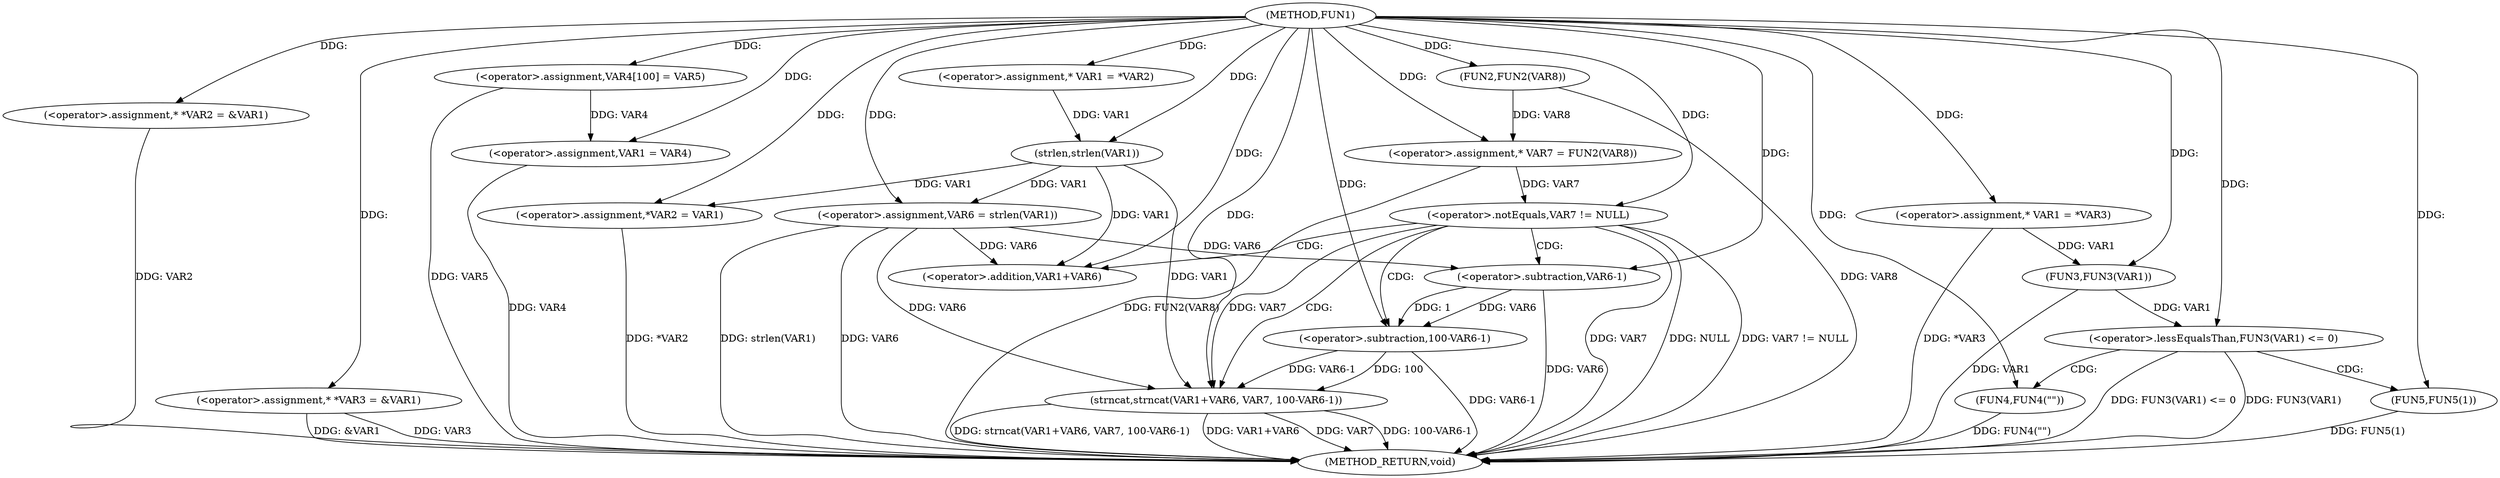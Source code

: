 digraph FUN1 {  
"1000100" [label = "(METHOD,FUN1)" ]
"1000172" [label = "(METHOD_RETURN,void)" ]
"1000104" [label = "(<operator>.assignment,* *VAR2 = &VAR1)" ]
"1000109" [label = "(<operator>.assignment,* *VAR3 = &VAR1)" ]
"1000114" [label = "(<operator>.assignment,VAR4[100] = VAR5)" ]
"1000117" [label = "(<operator>.assignment,VAR1 = VAR4)" ]
"1000122" [label = "(<operator>.assignment,* VAR1 = *VAR2)" ]
"1000128" [label = "(<operator>.assignment,VAR6 = strlen(VAR1))" ]
"1000130" [label = "(strlen,strlen(VAR1))" ]
"1000133" [label = "(<operator>.assignment,* VAR7 = FUN2(VAR8))" ]
"1000135" [label = "(FUN2,FUN2(VAR8))" ]
"1000138" [label = "(<operator>.notEquals,VAR7 != NULL)" ]
"1000142" [label = "(strncat,strncat(VAR1+VAR6, VAR7, 100-VAR6-1))" ]
"1000143" [label = "(<operator>.addition,VAR1+VAR6)" ]
"1000147" [label = "(<operator>.subtraction,100-VAR6-1)" ]
"1000149" [label = "(<operator>.subtraction,VAR6-1)" ]
"1000152" [label = "(<operator>.assignment,*VAR2 = VAR1)" ]
"1000158" [label = "(<operator>.assignment,* VAR1 = *VAR3)" ]
"1000163" [label = "(<operator>.lessEqualsThan,FUN3(VAR1) <= 0)" ]
"1000164" [label = "(FUN3,FUN3(VAR1))" ]
"1000168" [label = "(FUN4,FUN4(\"\"))" ]
"1000170" [label = "(FUN5,FUN5(1))" ]
  "1000142" -> "1000172"  [ label = "DDG: strncat(VAR1+VAR6, VAR7, 100-VAR6-1)"] 
  "1000104" -> "1000172"  [ label = "DDG: VAR2"] 
  "1000138" -> "1000172"  [ label = "DDG: VAR7"] 
  "1000147" -> "1000172"  [ label = "DDG: VAR6-1"] 
  "1000152" -> "1000172"  [ label = "DDG: *VAR2"] 
  "1000117" -> "1000172"  [ label = "DDG: VAR4"] 
  "1000164" -> "1000172"  [ label = "DDG: VAR1"] 
  "1000168" -> "1000172"  [ label = "DDG: FUN4(\"\")"] 
  "1000128" -> "1000172"  [ label = "DDG: strlen(VAR1)"] 
  "1000163" -> "1000172"  [ label = "DDG: FUN3(VAR1)"] 
  "1000158" -> "1000172"  [ label = "DDG: *VAR3"] 
  "1000138" -> "1000172"  [ label = "DDG: NULL"] 
  "1000128" -> "1000172"  [ label = "DDG: VAR6"] 
  "1000133" -> "1000172"  [ label = "DDG: FUN2(VAR8)"] 
  "1000109" -> "1000172"  [ label = "DDG: VAR3"] 
  "1000142" -> "1000172"  [ label = "DDG: VAR1+VAR6"] 
  "1000135" -> "1000172"  [ label = "DDG: VAR8"] 
  "1000170" -> "1000172"  [ label = "DDG: FUN5(1)"] 
  "1000149" -> "1000172"  [ label = "DDG: VAR6"] 
  "1000138" -> "1000172"  [ label = "DDG: VAR7 != NULL"] 
  "1000163" -> "1000172"  [ label = "DDG: FUN3(VAR1) <= 0"] 
  "1000142" -> "1000172"  [ label = "DDG: VAR7"] 
  "1000142" -> "1000172"  [ label = "DDG: 100-VAR6-1"] 
  "1000109" -> "1000172"  [ label = "DDG: &VAR1"] 
  "1000114" -> "1000172"  [ label = "DDG: VAR5"] 
  "1000100" -> "1000104"  [ label = "DDG: "] 
  "1000100" -> "1000109"  [ label = "DDG: "] 
  "1000100" -> "1000114"  [ label = "DDG: "] 
  "1000114" -> "1000117"  [ label = "DDG: VAR4"] 
  "1000100" -> "1000117"  [ label = "DDG: "] 
  "1000100" -> "1000122"  [ label = "DDG: "] 
  "1000130" -> "1000128"  [ label = "DDG: VAR1"] 
  "1000100" -> "1000128"  [ label = "DDG: "] 
  "1000122" -> "1000130"  [ label = "DDG: VAR1"] 
  "1000100" -> "1000130"  [ label = "DDG: "] 
  "1000135" -> "1000133"  [ label = "DDG: VAR8"] 
  "1000100" -> "1000133"  [ label = "DDG: "] 
  "1000100" -> "1000135"  [ label = "DDG: "] 
  "1000133" -> "1000138"  [ label = "DDG: VAR7"] 
  "1000100" -> "1000138"  [ label = "DDG: "] 
  "1000130" -> "1000142"  [ label = "DDG: VAR1"] 
  "1000100" -> "1000142"  [ label = "DDG: "] 
  "1000128" -> "1000142"  [ label = "DDG: VAR6"] 
  "1000130" -> "1000143"  [ label = "DDG: VAR1"] 
  "1000100" -> "1000143"  [ label = "DDG: "] 
  "1000128" -> "1000143"  [ label = "DDG: VAR6"] 
  "1000138" -> "1000142"  [ label = "DDG: VAR7"] 
  "1000147" -> "1000142"  [ label = "DDG: 100"] 
  "1000147" -> "1000142"  [ label = "DDG: VAR6-1"] 
  "1000100" -> "1000147"  [ label = "DDG: "] 
  "1000149" -> "1000147"  [ label = "DDG: VAR6"] 
  "1000149" -> "1000147"  [ label = "DDG: 1"] 
  "1000100" -> "1000149"  [ label = "DDG: "] 
  "1000128" -> "1000149"  [ label = "DDG: VAR6"] 
  "1000130" -> "1000152"  [ label = "DDG: VAR1"] 
  "1000100" -> "1000152"  [ label = "DDG: "] 
  "1000100" -> "1000158"  [ label = "DDG: "] 
  "1000164" -> "1000163"  [ label = "DDG: VAR1"] 
  "1000158" -> "1000164"  [ label = "DDG: VAR1"] 
  "1000100" -> "1000164"  [ label = "DDG: "] 
  "1000100" -> "1000163"  [ label = "DDG: "] 
  "1000100" -> "1000168"  [ label = "DDG: "] 
  "1000100" -> "1000170"  [ label = "DDG: "] 
  "1000138" -> "1000142"  [ label = "CDG: "] 
  "1000138" -> "1000147"  [ label = "CDG: "] 
  "1000138" -> "1000143"  [ label = "CDG: "] 
  "1000138" -> "1000149"  [ label = "CDG: "] 
  "1000163" -> "1000168"  [ label = "CDG: "] 
  "1000163" -> "1000170"  [ label = "CDG: "] 
}
